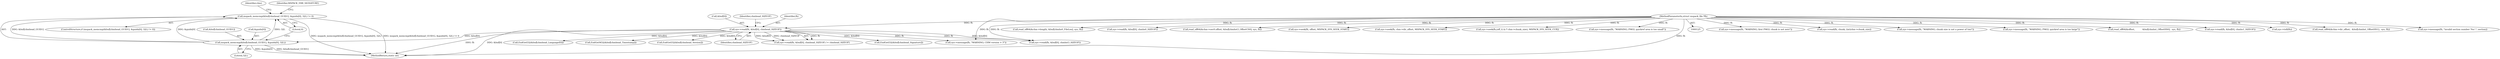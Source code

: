 digraph "0_libmspack_8759da8db6ec9e866cb8eb143313f397f925bb4f@API" {
"1000256" [label="(Call,mspack_memcmp(&buf[chmhead_GUID1], &guids[0], 32L) != 0)"];
"1000257" [label="(Call,mspack_memcmp(&buf[chmhead_GUID1], &guids[0], 32L))"];
"1000233" [label="(Call,sys->read(fh, &buf[0], chmhead_SIZEOF))"];
"1000127" [label="(MethodParameterIn,struct mspack_file *fh)"];
"1000596" [label="(Call,sys->message(fh, \"WARNING; first PMGL chunk is not zero\"))"];
"1000255" [label="(ControlStructure,if (mspack_memcmp(&buf[chmhead_GUID1], &guids[0], 32L) != 0))"];
"1000267" [label="(Literal,0)"];
"1000690" [label="(Call,sys->read(fh, chunk, (int)chm->chunk_size))"];
"1001081" [label="(MethodReturn,static int)"];
"1000232" [label="(Call,sys->read(fh, &buf[0], chmhead_SIZEOF) != chmhead_SIZEOF)"];
"1000586" [label="(Call,sys->message(fh, \"WARNING; chunk size is not a power of two\"))"];
"1000246" [label="(Call,EndGetI32(&buf[chmhead_Signature]))"];
"1000744" [label="(Call,sys->message(fh, \"WARNING; PMGL quickref area is too large\"))"];
"1000310" [label="(Call,sys->read(fh, &buf[0], chmhst3_SIZEOF))"];
"1000323" [label="(Call,read_off64(&offset,           &buf[chmhst_OffsetHS0],  sys, fh))"];
"1000293" [label="(Call,EndGetI32(&buf[chmhead_LanguageID]))"];
"1000235" [label="(Call,&buf[0])"];
"1000408" [label="(Call,sys->read(fh, &buf[0], chmhs1_SIZEOF))"];
"1000423" [label="(Call,sys->tell(fh))"];
"1000266" [label="(Literal,32L)"];
"1000258" [label="(Call,&buf[chmhead_GUID1])"];
"1000333" [label="(Call,read_off64(&chm->dir_offset,  &buf[chmhst_OffsetHS1],  sys, fh))"];
"1000836" [label="(Call,sys->message(fh, \"invalid section number '%u'.\", section))"];
"1000262" [label="(Call,&guids[0])"];
"1000273" [label="(Identifier,chm)"];
"1000256" [label="(Call,mspack_memcmp(&buf[chmhead_GUID1], &guids[0], 32L) != 0)"];
"1000270" [label="(Identifier,MSPACK_ERR_SIGNATURE)"];
"1000240" [label="(Identifier,chmhead_SIZEOF)"];
"1000382" [label="(Call,read_off64(&chm->length, &buf[chmhs0_FileLen], sys, fh))"];
"1000370" [label="(Call,sys->read(fh, &buf[0], chmhs0_SIZEOF))"];
"1000233" [label="(Call,sys->read(fh, &buf[0], chmhead_SIZEOF))"];
"1000284" [label="(Call,EndGetM32(&buf[chmhead_Timestamp]))"];
"1000344" [label="(Call,read_off64(&chm->sec0.offset, &buf[chmhst3_OffsetCS0], sys, fh))"];
"1000275" [label="(Call,EndGetI32(&buf[chmhead_Version]))"];
"1000127" [label="(MethodParameterIn,struct mspack_file *fh)"];
"1000361" [label="(Call,sys->seek(fh, offset, MSPACK_SYS_SEEK_START))"];
"1000397" [label="(Call,sys->seek(fh, chm->dir_offset, MSPACK_SYS_SEEK_START))"];
"1000257" [label="(Call,mspack_memcmp(&buf[chmhead_GUID1], &guids[0], 32L))"];
"1000234" [label="(Identifier,fh)"];
"1000239" [label="(Identifier,chmhead_SIZEOF)"];
"1000643" [label="(Call,sys->seek(fh,(off_t) (x * chm->chunk_size), MSPACK_SYS_SEEK_CUR))"];
"1000726" [label="(Call,sys->message(fh, \"WARNING; PMGL quickref area is too small\"))"];
"1000305" [label="(Call,sys->message(fh, \"WARNING; CHM version > 3\"))"];
"1000256" -> "1000255"  [label="AST: "];
"1000256" -> "1000267"  [label="CFG: "];
"1000257" -> "1000256"  [label="AST: "];
"1000267" -> "1000256"  [label="AST: "];
"1000270" -> "1000256"  [label="CFG: "];
"1000273" -> "1000256"  [label="CFG: "];
"1000256" -> "1001081"  [label="DDG: mspack_memcmp(&buf[chmhead_GUID1], &guids[0], 32L)"];
"1000256" -> "1001081"  [label="DDG: mspack_memcmp(&buf[chmhead_GUID1], &guids[0], 32L) != 0"];
"1000257" -> "1000256"  [label="DDG: &buf[chmhead_GUID1]"];
"1000257" -> "1000256"  [label="DDG: &guids[0]"];
"1000257" -> "1000256"  [label="DDG: 32L"];
"1000257" -> "1000266"  [label="CFG: "];
"1000258" -> "1000257"  [label="AST: "];
"1000262" -> "1000257"  [label="AST: "];
"1000266" -> "1000257"  [label="AST: "];
"1000267" -> "1000257"  [label="CFG: "];
"1000257" -> "1001081"  [label="DDG: &buf[chmhead_GUID1]"];
"1000257" -> "1001081"  [label="DDG: &guids[0]"];
"1000233" -> "1000257"  [label="DDG: &buf[0]"];
"1000233" -> "1000232"  [label="AST: "];
"1000233" -> "1000239"  [label="CFG: "];
"1000234" -> "1000233"  [label="AST: "];
"1000235" -> "1000233"  [label="AST: "];
"1000239" -> "1000233"  [label="AST: "];
"1000240" -> "1000233"  [label="CFG: "];
"1000233" -> "1001081"  [label="DDG: &buf[0]"];
"1000233" -> "1001081"  [label="DDG: fh"];
"1000233" -> "1000232"  [label="DDG: fh"];
"1000233" -> "1000232"  [label="DDG: &buf[0]"];
"1000233" -> "1000232"  [label="DDG: chmhead_SIZEOF"];
"1000127" -> "1000233"  [label="DDG: fh"];
"1000233" -> "1000246"  [label="DDG: &buf[0]"];
"1000233" -> "1000275"  [label="DDG: &buf[0]"];
"1000233" -> "1000284"  [label="DDG: &buf[0]"];
"1000233" -> "1000293"  [label="DDG: &buf[0]"];
"1000233" -> "1000305"  [label="DDG: fh"];
"1000233" -> "1000310"  [label="DDG: fh"];
"1000233" -> "1000310"  [label="DDG: &buf[0]"];
"1000127" -> "1000125"  [label="AST: "];
"1000127" -> "1001081"  [label="DDG: fh"];
"1000127" -> "1000305"  [label="DDG: fh"];
"1000127" -> "1000310"  [label="DDG: fh"];
"1000127" -> "1000323"  [label="DDG: fh"];
"1000127" -> "1000333"  [label="DDG: fh"];
"1000127" -> "1000344"  [label="DDG: fh"];
"1000127" -> "1000361"  [label="DDG: fh"];
"1000127" -> "1000370"  [label="DDG: fh"];
"1000127" -> "1000382"  [label="DDG: fh"];
"1000127" -> "1000397"  [label="DDG: fh"];
"1000127" -> "1000408"  [label="DDG: fh"];
"1000127" -> "1000423"  [label="DDG: fh"];
"1000127" -> "1000586"  [label="DDG: fh"];
"1000127" -> "1000596"  [label="DDG: fh"];
"1000127" -> "1000643"  [label="DDG: fh"];
"1000127" -> "1000690"  [label="DDG: fh"];
"1000127" -> "1000726"  [label="DDG: fh"];
"1000127" -> "1000744"  [label="DDG: fh"];
"1000127" -> "1000836"  [label="DDG: fh"];
}

